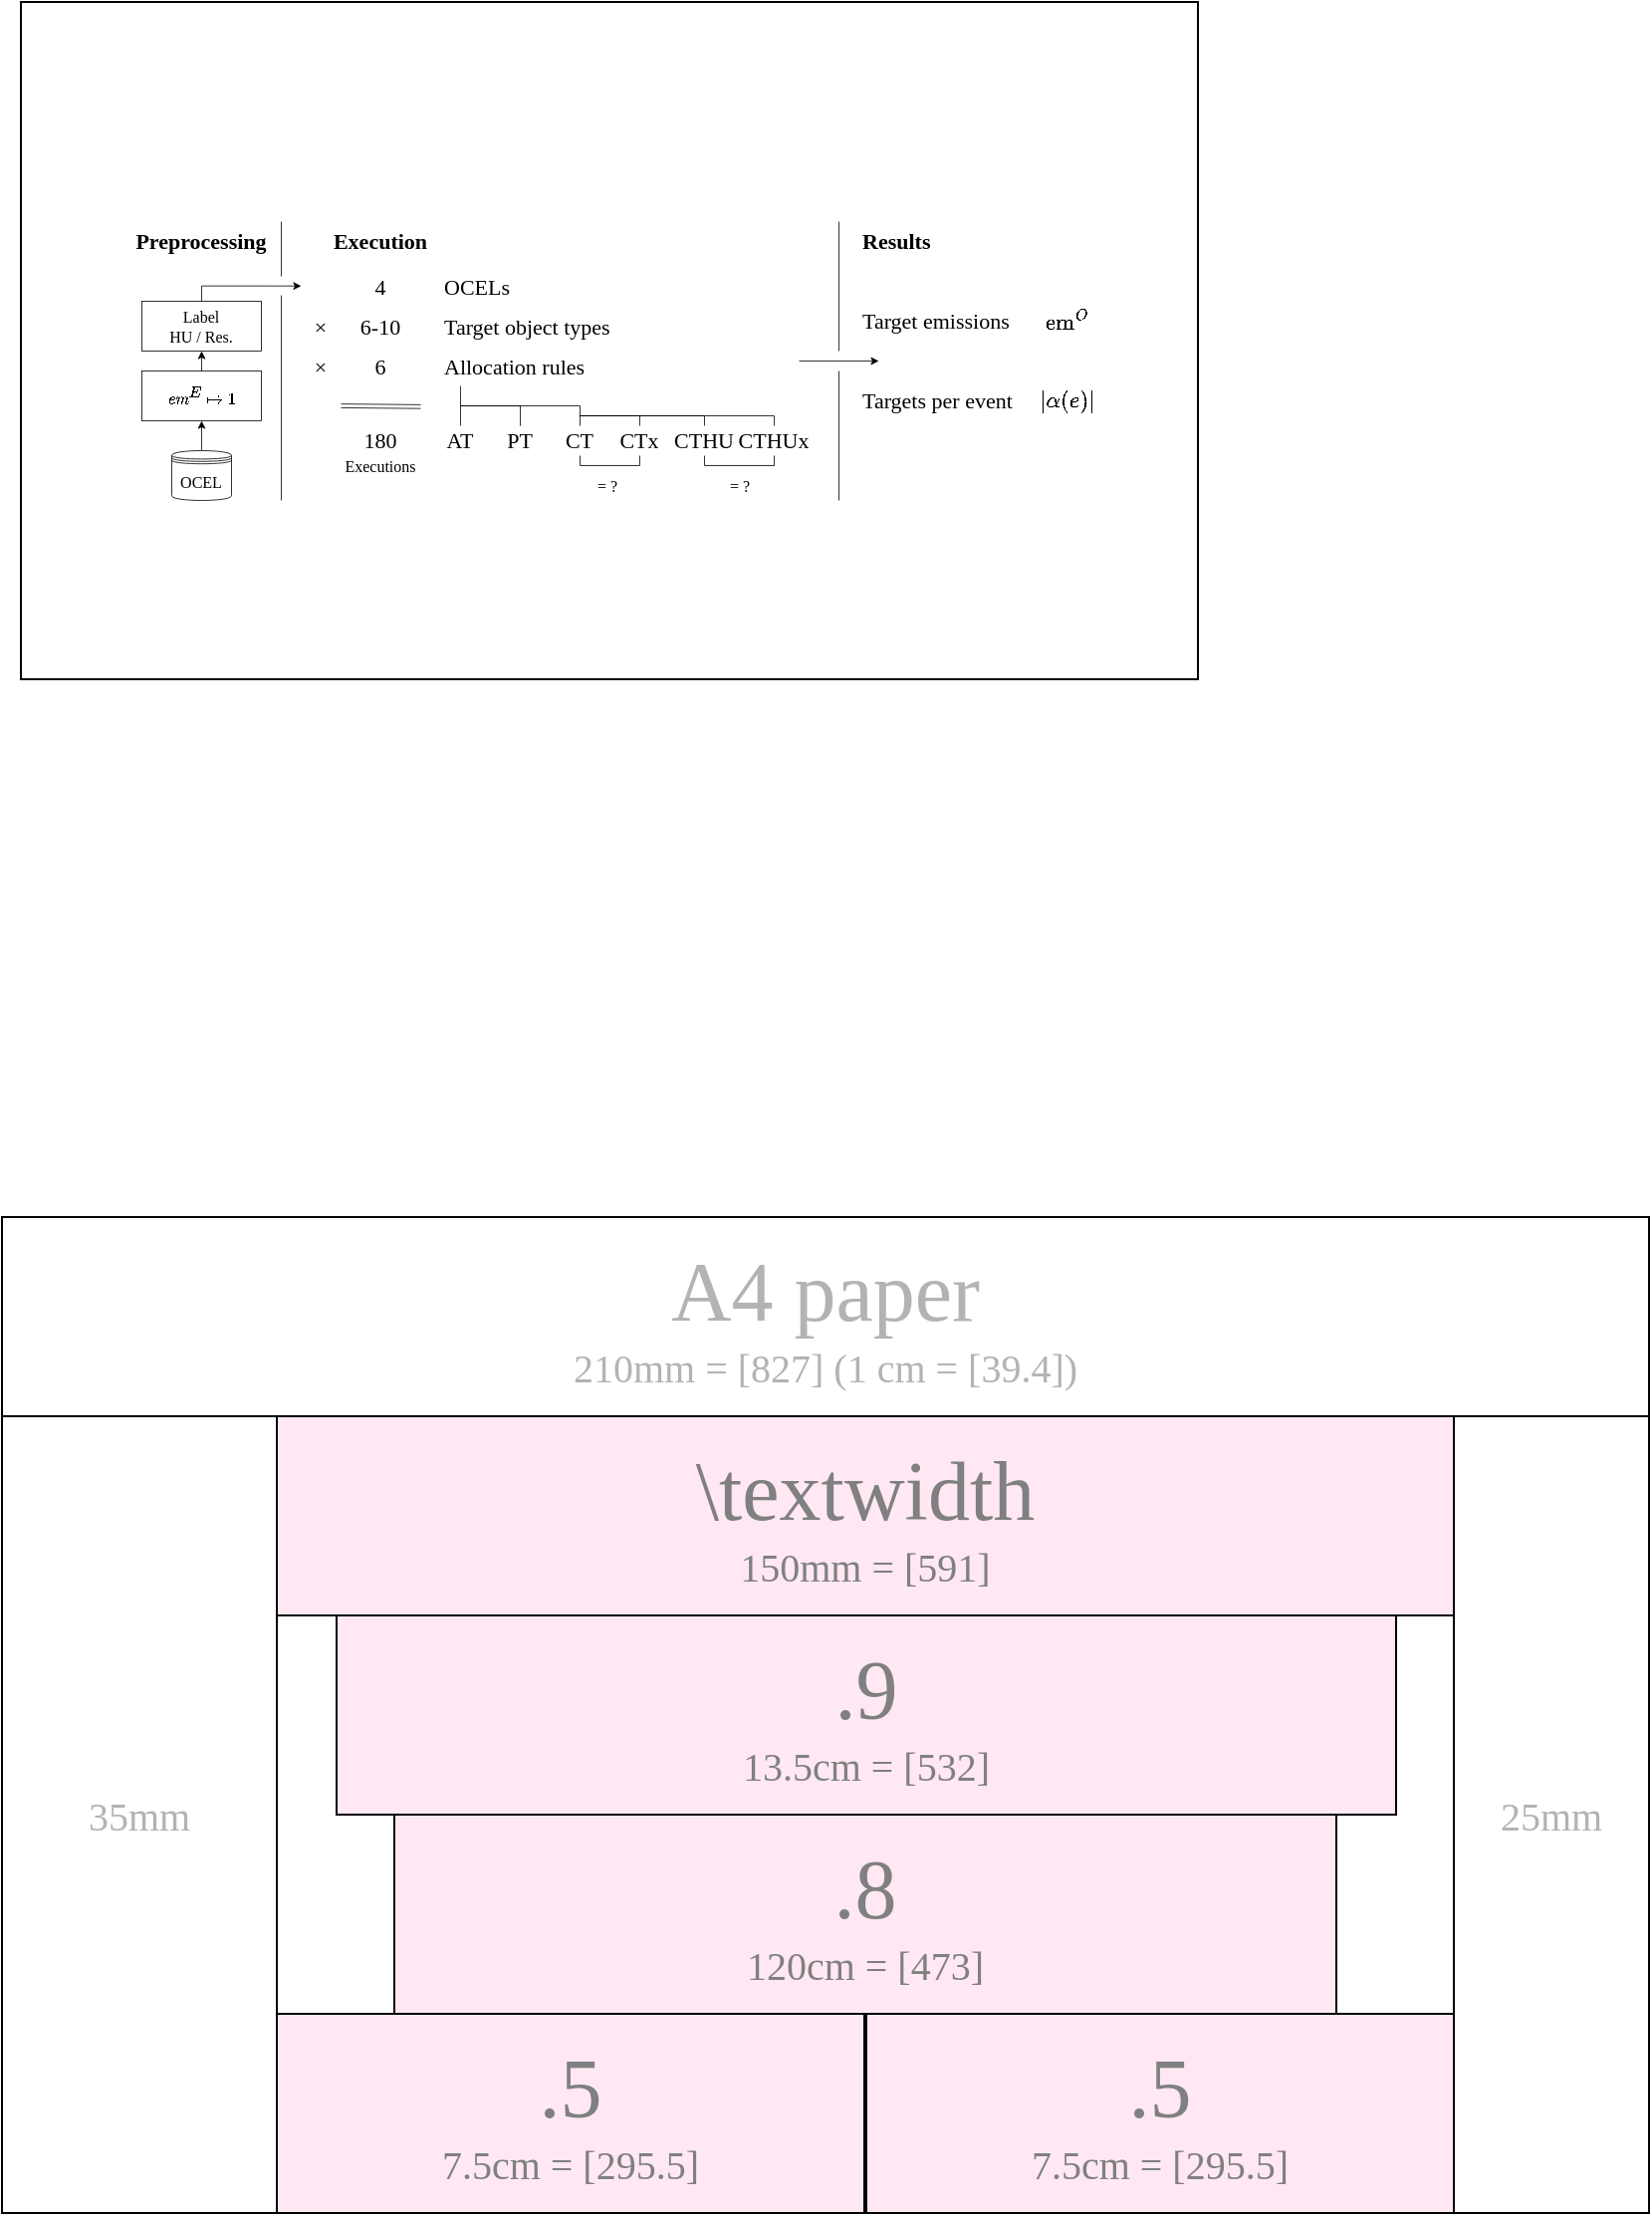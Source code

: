 <mxfile version="24.7.8">
  <diagram name="Seite-1" id="650CwRz7CKabE_aTuMtH">
    <mxGraphModel dx="866" dy="518" grid="1" gridSize="10" guides="1" tooltips="1" connect="1" arrows="1" fold="1" page="1" pageScale="1" pageWidth="1654" pageHeight="1169" math="1" shadow="0">
      <root>
        <mxCell id="0" />
        <mxCell id="1" parent="0" />
        <mxCell id="n9BCEB65bVCmLZ7K2Wx3-49" value="" style="rounded=0;whiteSpace=wrap;html=1;labelBackgroundColor=none;strokeColor=#000000;strokeWidth=1;fontFamily=CMU Sans Serif;fontSize=9;fillColor=none;fontColor=#808080;" vertex="1" parent="1">
          <mxGeometry x="9.5" y="40" width="591" height="340" as="geometry" />
        </mxCell>
        <mxCell id="n9BCEB65bVCmLZ7K2Wx3-50" value="" style="rounded=0;whiteSpace=wrap;html=1;labelBackgroundColor=none;strokeColor=none;strokeWidth=1;fontFamily=CMU Sans Serif;fontSize=9;fillColor=none;fontColor=#808080;" vertex="1" parent="1">
          <mxGeometry x="9.5" y="150" width="591" height="140" as="geometry" />
        </mxCell>
        <mxCell id="CWif-hMwtXFg0cYywx-X-9" value="Allocation rules" style="rounded=0;whiteSpace=wrap;html=1;align=left;strokeColor=none;fillColor=none;fontFamily=CMU Sans Serif;fontSize=11;" parent="1" vertex="1">
          <mxGeometry x="220" y="212.5" width="120" height="20" as="geometry" />
        </mxCell>
        <mxCell id="CWif-hMwtXFg0cYywx-X-2" value="4" style="rounded=0;whiteSpace=wrap;html=1;strokeColor=none;fillColor=none;fontFamily=CMU Sans Serif;fontSize=11;" parent="1" vertex="1">
          <mxGeometry x="170" y="172.5" width="40" height="20" as="geometry" />
        </mxCell>
        <mxCell id="CWif-hMwtXFg0cYywx-X-3" value="OCELs" style="rounded=0;whiteSpace=wrap;html=1;align=left;strokeColor=none;fillColor=none;fontFamily=CMU Sans Serif;fontSize=11;" parent="1" vertex="1">
          <mxGeometry x="220" y="172.5" width="120" height="20" as="geometry" />
        </mxCell>
        <mxCell id="CWif-hMwtXFg0cYywx-X-4" value="6-10" style="rounded=0;whiteSpace=wrap;html=1;strokeColor=none;fillColor=none;fontFamily=CMU Sans Serif;fontSize=11;" parent="1" vertex="1">
          <mxGeometry x="170" y="192.5" width="40" height="20" as="geometry" />
        </mxCell>
        <mxCell id="CWif-hMwtXFg0cYywx-X-5" value="Target object types" style="rounded=0;whiteSpace=wrap;html=1;align=left;strokeColor=none;fillColor=none;fontFamily=CMU Sans Serif;fontSize=11;" parent="1" vertex="1">
          <mxGeometry x="220" y="192.5" width="120" height="20" as="geometry" />
        </mxCell>
        <mxCell id="CWif-hMwtXFg0cYywx-X-8" value="6" style="rounded=0;whiteSpace=wrap;html=1;strokeColor=none;fillColor=none;fontFamily=CMU Sans Serif;fontSize=11;" parent="1" vertex="1">
          <mxGeometry x="170" y="212.5" width="40" height="20" as="geometry" />
        </mxCell>
        <mxCell id="2" value="×" style="rounded=0;whiteSpace=wrap;html=1;strokeColor=none;fontSize=11;fontFamily=CMU Sans Serif;" parent="1" vertex="1">
          <mxGeometry x="150" y="192.5" width="20" height="20" as="geometry" />
        </mxCell>
        <mxCell id="3" value="×" style="rounded=0;whiteSpace=wrap;html=1;strokeColor=none;fontSize=11;fontFamily=CMU Sans Serif;" parent="1" vertex="1">
          <mxGeometry x="150" y="212.5" width="20" height="20" as="geometry" />
        </mxCell>
        <mxCell id="4" value="180" style="rounded=0;whiteSpace=wrap;html=1;strokeColor=none;fillColor=none;fontFamily=CMU Sans Serif;fontSize=11;" parent="1" vertex="1">
          <mxGeometry x="170" y="252.5" width="40" height="15" as="geometry" />
        </mxCell>
        <mxCell id="5" value="" style="endArrow=none;html=1;fontSize=10;shape=link;width=1.905;fontFamily=CMU Sans Serif;strokeWidth=0.4;" parent="1" edge="1">
          <mxGeometry width="50" height="50" relative="1" as="geometry">
            <mxPoint x="170" y="242.5" as="sourcePoint" />
            <mxPoint x="210" y="242.9" as="targetPoint" />
          </mxGeometry>
        </mxCell>
        <mxCell id="6" value="Executions" style="rounded=0;whiteSpace=wrap;html=1;align=center;strokeColor=none;fillColor=none;fontSize=8;fontFamily=CMU Sans Serif;" parent="1" vertex="1">
          <mxGeometry x="160" y="267.5" width="60" height="10" as="geometry" />
        </mxCell>
        <mxCell id="7" value="AT" style="rounded=0;whiteSpace=wrap;html=1;align=center;fontSize=11;fillColor=none;strokeColor=none;fontFamily=CMU Sans Serif;" parent="1" vertex="1">
          <mxGeometry x="215" y="252.5" width="30" height="15" as="geometry" />
        </mxCell>
        <mxCell id="16" style="edgeStyle=orthogonalEdgeStyle;html=1;exitX=0.5;exitY=0;exitDx=0;exitDy=0;fontSize=10;endArrow=none;endFill=0;rounded=0;entryX=1;entryY=1;entryDx=0;entryDy=0;fontFamily=CMU Sans Serif;strokeWidth=0.4;" parent="1" source="8" target="19" edge="1">
          <mxGeometry relative="1" as="geometry">
            <mxPoint x="250" y="242.5" as="targetPoint" />
            <Array as="points">
              <mxPoint x="260" y="242.5" />
            </Array>
          </mxGeometry>
        </mxCell>
        <mxCell id="8" value="PT" style="rounded=0;whiteSpace=wrap;html=1;align=center;fontSize=11;fillColor=none;strokeColor=none;fontFamily=CMU Sans Serif;" parent="1" vertex="1">
          <mxGeometry x="245" y="252.5" width="30" height="15" as="geometry" />
        </mxCell>
        <mxCell id="36" value="&lt;div style=&quot;font-size: 8px;&quot;&gt;&amp;nbsp; = ?&lt;/div&gt;" style="edgeStyle=orthogonalEdgeStyle;rounded=0;html=1;exitX=0.5;exitY=1;exitDx=0;exitDy=0;entryX=0.5;entryY=1;entryDx=0;entryDy=0;fontSize=8;endArrow=none;endFill=0;align=left;verticalAlign=middle;labelPosition=center;verticalLabelPosition=top;horizontal=1;fontFamily=CMU Sans Serif;strokeWidth=0.4;" parent="1" source="10" target="11" edge="1">
          <mxGeometry x="-0.6" y="-10" relative="1" as="geometry">
            <mxPoint as="offset" />
            <Array as="points">
              <mxPoint x="290" y="272.5" />
              <mxPoint x="320" y="272.5" />
            </Array>
          </mxGeometry>
        </mxCell>
        <mxCell id="10" value="CT" style="rounded=0;whiteSpace=wrap;html=1;align=center;fontSize=11;fillColor=none;strokeColor=none;fontFamily=CMU Sans Serif;" parent="1" vertex="1">
          <mxGeometry x="275" y="252.5" width="30" height="15" as="geometry" />
        </mxCell>
        <mxCell id="26" style="edgeStyle=orthogonalEdgeStyle;rounded=0;html=1;exitX=0.5;exitY=0;exitDx=0;exitDy=0;entryX=0;entryY=1;entryDx=0;entryDy=0;fontSize=10;endArrow=none;endFill=0;fontFamily=CMU Sans Serif;strokeWidth=0.4;" parent="1" source="11" target="23" edge="1">
          <mxGeometry relative="1" as="geometry">
            <Array as="points">
              <mxPoint x="320" y="247.5" />
            </Array>
          </mxGeometry>
        </mxCell>
        <mxCell id="11" value="CTx" style="rounded=0;whiteSpace=wrap;html=1;align=center;fontSize=11;fillColor=none;strokeColor=none;fontFamily=CMU Sans Serif;" parent="1" vertex="1">
          <mxGeometry x="305" y="252.5" width="30" height="15" as="geometry" />
        </mxCell>
        <mxCell id="24" style="edgeStyle=orthogonalEdgeStyle;rounded=0;html=1;entryX=0;entryY=1;entryDx=0;entryDy=0;fontSize=10;endArrow=none;endFill=0;exitX=0.5;exitY=0;exitDx=0;exitDy=0;fontFamily=CMU Sans Serif;strokeWidth=0.4;" parent="1" source="12" target="23" edge="1">
          <mxGeometry relative="1" as="geometry">
            <Array as="points">
              <mxPoint x="353" y="247.5" />
            </Array>
          </mxGeometry>
        </mxCell>
        <mxCell id="37" value="= ?" style="edgeStyle=orthogonalEdgeStyle;rounded=0;html=1;exitX=0.5;exitY=1;exitDx=0;exitDy=0;entryX=0.5;entryY=1;entryDx=0;entryDy=0;fontSize=8;endArrow=none;endFill=0;verticalAlign=middle;align=center;fontFamily=CMU Sans Serif;strokeWidth=0.4;" parent="1" source="12" target="21" edge="1">
          <mxGeometry y="-10" relative="1" as="geometry">
            <mxPoint as="offset" />
            <Array as="points">
              <mxPoint x="352" y="272.5" />
              <mxPoint x="388" y="272.5" />
            </Array>
          </mxGeometry>
        </mxCell>
        <mxCell id="12" value="&lt;font style=&quot;font-size: 11px;&quot;&gt;CTHU&lt;/font&gt;" style="rounded=0;whiteSpace=wrap;html=1;align=center;fontSize=11;fillColor=none;strokeColor=none;fontFamily=CMU Sans Serif;" parent="1" vertex="1">
          <mxGeometry x="335" y="252.5" width="35" height="15" as="geometry" />
        </mxCell>
        <mxCell id="14" value="" style="rounded=0;whiteSpace=wrap;html=1;align=center;fontSize=10;strokeColor=none;fillColor=none;fontFamily=CMU Sans Serif;" parent="1" vertex="1">
          <mxGeometry x="215" y="217.5" width="30" height="20" as="geometry" />
        </mxCell>
        <mxCell id="18" value="" style="edgeStyle=none;html=1;exitX=0.5;exitY=0;exitDx=0;exitDy=0;entryX=0.5;entryY=1;entryDx=0;entryDy=0;fontSize=10;endArrow=none;endFill=0;fontFamily=CMU Sans Serif;strokeWidth=0.4;" parent="1" source="7" target="17" edge="1">
          <mxGeometry relative="1" as="geometry">
            <mxPoint x="230" y="252.5" as="sourcePoint" />
            <mxPoint x="230" y="237.5" as="targetPoint" />
          </mxGeometry>
        </mxCell>
        <mxCell id="17" value="" style="rounded=0;whiteSpace=wrap;html=1;align=center;fontSize=10;strokeColor=none;fillColor=none;fontFamily=CMU Sans Serif;" parent="1" vertex="1">
          <mxGeometry x="215" y="217.5" width="30" height="15" as="geometry" />
        </mxCell>
        <mxCell id="19" value="" style="rounded=0;whiteSpace=wrap;html=1;align=center;fontSize=10;strokeColor=none;fillColor=none;fontFamily=CMU Sans Serif;strokeWidth=0.4;" parent="1" vertex="1">
          <mxGeometry x="200" y="222.5" width="30" height="20" as="geometry" />
        </mxCell>
        <mxCell id="20" style="edgeStyle=orthogonalEdgeStyle;html=1;exitX=0.5;exitY=0;exitDx=0;exitDy=0;fontSize=10;endArrow=none;endFill=0;rounded=0;entryX=1;entryY=1;entryDx=0;entryDy=0;fontFamily=CMU Sans Serif;strokeWidth=0.4;" parent="1" source="10" target="19" edge="1">
          <mxGeometry relative="1" as="geometry">
            <mxPoint x="240" y="252.5" as="targetPoint" />
            <mxPoint x="270" y="262.5" as="sourcePoint" />
            <Array as="points">
              <mxPoint x="290" y="242.5" />
            </Array>
          </mxGeometry>
        </mxCell>
        <mxCell id="27" style="edgeStyle=orthogonalEdgeStyle;rounded=0;html=1;entryX=0;entryY=1;entryDx=0;entryDy=0;fontSize=10;endArrow=none;endFill=0;fontFamily=CMU Sans Serif;strokeWidth=0.4;" parent="1" source="21" target="23" edge="1">
          <mxGeometry relative="1" as="geometry">
            <Array as="points">
              <mxPoint x="388" y="247.5" />
            </Array>
          </mxGeometry>
        </mxCell>
        <mxCell id="21" value="&lt;font style=&quot;font-size: 11px;&quot;&gt;CTHUx&lt;/font&gt;" style="rounded=0;whiteSpace=wrap;html=1;align=center;fontSize=11;fillColor=none;strokeColor=none;fontFamily=CMU Sans Serif;" parent="1" vertex="1">
          <mxGeometry x="370" y="252.5" width="35" height="15" as="geometry" />
        </mxCell>
        <mxCell id="23" value="" style="rounded=0;whiteSpace=wrap;html=1;align=center;fontSize=10;strokeColor=none;fillColor=none;fontFamily=CMU Sans Serif;strokeWidth=0.4;" parent="1" vertex="1">
          <mxGeometry x="290" y="227.5" width="30" height="20" as="geometry" />
        </mxCell>
        <mxCell id="28" value="" style="endArrow=none;html=1;rounded=0;fontSize=10;fontFamily=CMU Sans Serif;strokeWidth=0.4;curved=0;targetPerimeterSpacing=8;endSize=5;" parent="1" edge="1">
          <mxGeometry width="50" height="50" relative="1" as="geometry">
            <mxPoint x="420" y="215" as="sourcePoint" />
            <mxPoint x="420" y="150" as="targetPoint" />
          </mxGeometry>
        </mxCell>
        <mxCell id="29" value="Target emissions" style="rounded=0;whiteSpace=wrap;html=1;align=left;strokeColor=none;fillColor=none;fontFamily=CMU Sans Serif;fontSize=11;" parent="1" vertex="1">
          <mxGeometry x="430" y="190" width="120" height="20" as="geometry" />
        </mxCell>
        <mxCell id="30" value="Targets per event" style="rounded=0;whiteSpace=wrap;html=1;align=left;strokeColor=none;fillColor=none;fontFamily=CMU Sans Serif;fontSize=11;" parent="1" vertex="1">
          <mxGeometry x="430" y="230" width="120" height="20" as="geometry" />
        </mxCell>
        <mxCell id="32" value="$$\mathrm{em}^O$$" style="rounded=0;whiteSpace=wrap;html=1;align=center;strokeColor=none;fillColor=none;fontSize=11;fontFamily=CMU Sans Serif;" parent="1" vertex="1">
          <mxGeometry x="520" y="190" width="30" height="20" as="geometry" />
        </mxCell>
        <mxCell id="33" value="$$|\alpha(e)|$$" style="rounded=0;whiteSpace=wrap;html=1;align=center;strokeColor=none;fillColor=none;fontSize=11;fontFamily=CMU Sans Serif;" parent="1" vertex="1">
          <mxGeometry x="520" y="230" width="30" height="20" as="geometry" />
        </mxCell>
        <mxCell id="40" value="" style="endArrow=classic;html=1;rounded=0;fontSize=10;fontFamily=CMU Sans Serif;strokeWidth=0.4;curved=0;targetPerimeterSpacing=8;endSize=3;" parent="1" edge="1">
          <mxGeometry width="50" height="50" relative="1" as="geometry">
            <mxPoint x="400" y="220" as="sourcePoint" />
            <mxPoint x="440" y="220" as="targetPoint" />
          </mxGeometry>
        </mxCell>
        <mxCell id="41" value="" style="endArrow=none;html=1;rounded=0;fontSize=10;fontFamily=CMU Sans Serif;strokeWidth=0.4;curved=0;targetPerimeterSpacing=8;endSize=5;" parent="1" edge="1">
          <mxGeometry width="50" height="50" relative="1" as="geometry">
            <mxPoint x="420" y="290" as="sourcePoint" />
            <mxPoint x="420" y="225" as="targetPoint" />
          </mxGeometry>
        </mxCell>
        <mxCell id="n9BCEB65bVCmLZ7K2Wx3-41" value="&lt;font style=&quot;font-size: 20px;&quot;&gt;&lt;span style=&quot;font-size: 42px;&quot;&gt;A4 paper&lt;/span&gt;&lt;br&gt;&lt;font style=&quot;font-size: 20px;&quot;&gt;210mm = [827]&amp;nbsp;&lt;/font&gt;(1 cm = [39.4])&lt;br&gt;&lt;/font&gt;" style="rounded=0;whiteSpace=wrap;html=1;labelBackgroundColor=none;strokeColor=#000000;strokeWidth=1;fontFamily=CMU Sans Serif;fontSize=9;fillColor=none;fontColor=#B3B3B3;" vertex="1" parent="1">
          <mxGeometry y="650" width="827" height="100" as="geometry" />
        </mxCell>
        <mxCell id="n9BCEB65bVCmLZ7K2Wx3-42" value="&lt;span style=&quot;font-size: 42px;&quot;&gt;\textwidth&lt;/span&gt;&lt;br&gt;&lt;font style=&quot;font-size: 20px;&quot;&gt;150mm = [591]&lt;/font&gt;" style="rounded=0;whiteSpace=wrap;html=1;labelBackgroundColor=none;strokeColor=#000000;strokeWidth=1;fontFamily=CMU Sans Serif;fontSize=9;fillColor=#FFE8F3;fontColor=#808080;" vertex="1" parent="1">
          <mxGeometry x="138" y="750" width="591" height="100" as="geometry" />
        </mxCell>
        <mxCell id="n9BCEB65bVCmLZ7K2Wx3-43" value="&lt;font style=&quot;font-size: 20px;&quot;&gt;25mm&lt;/font&gt;" style="rounded=0;whiteSpace=wrap;html=1;labelBackgroundColor=none;strokeColor=#000000;strokeWidth=1;fontFamily=CMU Sans Serif;fontSize=9;fillColor=none;fontColor=#B3B3B3;" vertex="1" parent="1">
          <mxGeometry x="729" y="750" width="98" height="400" as="geometry" />
        </mxCell>
        <mxCell id="n9BCEB65bVCmLZ7K2Wx3-44" value="&lt;font style=&quot;font-size: 20px;&quot;&gt;35mm&lt;/font&gt;" style="rounded=0;whiteSpace=wrap;html=1;labelBackgroundColor=none;strokeColor=#000000;strokeWidth=1;fontFamily=CMU Sans Serif;fontSize=9;fillColor=none;fontColor=#B3B3B3;" vertex="1" parent="1">
          <mxGeometry y="750" width="138" height="400" as="geometry" />
        </mxCell>
        <mxCell id="n9BCEB65bVCmLZ7K2Wx3-45" value="&lt;span style=&quot;font-size: 42px;&quot;&gt;.5&lt;/span&gt;&lt;br&gt;&lt;font style=&quot;font-size: 20px;&quot;&gt;7.5cm = [295.5]&lt;/font&gt;" style="rounded=0;whiteSpace=wrap;html=1;labelBackgroundColor=none;strokeColor=#000000;strokeWidth=1;fontFamily=CMU Sans Serif;fontSize=9;fillColor=#FFE8F3;fontColor=#808080;" vertex="1" parent="1">
          <mxGeometry x="138" y="1050" width="295" height="100" as="geometry" />
        </mxCell>
        <mxCell id="n9BCEB65bVCmLZ7K2Wx3-46" value="&lt;span style=&quot;font-size: 42px;&quot;&gt;.5&lt;/span&gt;&lt;br&gt;&lt;font style=&quot;font-size: 20px;&quot;&gt;7.5cm = [295.5]&lt;/font&gt;" style="rounded=0;whiteSpace=wrap;html=1;labelBackgroundColor=none;strokeColor=#000000;strokeWidth=1;fontFamily=CMU Sans Serif;fontSize=9;fillColor=#FFE8F3;fontColor=#808080;" vertex="1" parent="1">
          <mxGeometry x="434" y="1050" width="295" height="100" as="geometry" />
        </mxCell>
        <mxCell id="n9BCEB65bVCmLZ7K2Wx3-47" value="&lt;span style=&quot;font-size: 42px;&quot;&gt;.9&lt;/span&gt;&lt;br&gt;&lt;font style=&quot;font-size: 20px;&quot;&gt;13.5cm = [532]&lt;/font&gt;" style="rounded=0;whiteSpace=wrap;html=1;labelBackgroundColor=none;strokeColor=#000000;strokeWidth=1;fontFamily=CMU Sans Serif;fontSize=9;fillColor=#FFE8F3;fontColor=#808080;" vertex="1" parent="1">
          <mxGeometry x="168" y="850" width="532" height="100" as="geometry" />
        </mxCell>
        <mxCell id="n9BCEB65bVCmLZ7K2Wx3-48" value="&lt;span style=&quot;font-size: 42px;&quot;&gt;.8&lt;/span&gt;&lt;br&gt;&lt;font style=&quot;font-size: 20px;&quot;&gt;120cm = [473]&lt;/font&gt;" style="rounded=0;whiteSpace=wrap;html=1;labelBackgroundColor=none;strokeColor=#000000;strokeWidth=1;fontFamily=CMU Sans Serif;fontSize=9;fillColor=#FFE8F3;fontColor=#808080;" vertex="1" parent="1">
          <mxGeometry x="197" y="950" width="473" height="100" as="geometry" />
        </mxCell>
        <mxCell id="n9BCEB65bVCmLZ7K2Wx3-63" value="" style="edgeStyle=orthogonalEdgeStyle;rounded=0;orthogonalLoop=1;jettySize=auto;html=1;strokeWidth=0.4;endSize=3;entryX=0.5;entryY=1;entryDx=0;entryDy=0;" edge="1" parent="1" source="n9BCEB65bVCmLZ7K2Wx3-51" target="n9BCEB65bVCmLZ7K2Wx3-64">
          <mxGeometry relative="1" as="geometry">
            <Array as="points">
              <mxPoint x="100" y="252.5" />
              <mxPoint x="100" y="252.5" />
            </Array>
          </mxGeometry>
        </mxCell>
        <mxCell id="n9BCEB65bVCmLZ7K2Wx3-51" value="&lt;font style=&quot;font-size: 8px;&quot;&gt;OCEL&lt;/font&gt;" style="shape=datastore;whiteSpace=wrap;html=1;fontFamily=CMU Sans Serif;strokeWidth=0.4;fontSize=8;" vertex="1" parent="1">
          <mxGeometry x="85" y="265" width="30" height="25" as="geometry" />
        </mxCell>
        <mxCell id="n9BCEB65bVCmLZ7K2Wx3-56" value="" style="endArrow=none;html=1;rounded=0;fontSize=10;fontFamily=CMU Sans Serif;strokeWidth=0.4;curved=0;targetPerimeterSpacing=8;endSize=5;entryX=0.237;entryY=0.125;entryDx=0;entryDy=0;entryPerimeter=0;" edge="1" parent="1">
          <mxGeometry width="50" height="50" relative="1" as="geometry">
            <mxPoint x="140" y="290" as="sourcePoint" />
            <mxPoint x="140" y="187" as="targetPoint" />
          </mxGeometry>
        </mxCell>
        <mxCell id="n9BCEB65bVCmLZ7K2Wx3-57" value="" style="endArrow=classic;html=1;rounded=0;fontSize=10;fontFamily=CMU Sans Serif;strokeWidth=0.4;targetPerimeterSpacing=8;endSize=3;exitX=0.5;exitY=0;exitDx=0;exitDy=0;edgeStyle=orthogonalEdgeStyle;" edge="1" parent="1" source="n9BCEB65bVCmLZ7K2Wx3-60">
          <mxGeometry width="50" height="50" relative="1" as="geometry">
            <mxPoint x="110" y="182.33" as="sourcePoint" />
            <mxPoint x="150" y="182.33" as="targetPoint" />
            <Array as="points">
              <mxPoint x="100" y="182" />
            </Array>
          </mxGeometry>
        </mxCell>
        <mxCell id="n9BCEB65bVCmLZ7K2Wx3-60" value="Label&lt;div style=&quot;font-size: 8px;&quot;&gt;HU / Res.&lt;/div&gt;" style="rounded=0;whiteSpace=wrap;html=1;fontSize=8;fontFamily=CMU Sans Serif;strokeWidth=0.4;" vertex="1" parent="1">
          <mxGeometry x="70" y="190" width="60" height="25" as="geometry" />
        </mxCell>
        <mxCell id="n9BCEB65bVCmLZ7K2Wx3-64" value="$$\mathit{em}^E \mapsto 1$$" style="rounded=0;whiteSpace=wrap;html=1;fontSize=8;fontFamily=CMU Sans Serif;strokeWidth=0.4;" vertex="1" parent="1">
          <mxGeometry x="70" y="225" width="60" height="25" as="geometry" />
        </mxCell>
        <mxCell id="n9BCEB65bVCmLZ7K2Wx3-65" value="" style="edgeStyle=orthogonalEdgeStyle;rounded=0;orthogonalLoop=1;jettySize=auto;html=1;strokeWidth=0.4;endSize=3;entryX=0.5;entryY=1;entryDx=0;entryDy=0;exitX=0.5;exitY=0;exitDx=0;exitDy=0;" edge="1" parent="1" source="n9BCEB65bVCmLZ7K2Wx3-64" target="n9BCEB65bVCmLZ7K2Wx3-60">
          <mxGeometry relative="1" as="geometry">
            <mxPoint x="110" y="272.5" as="sourcePoint" />
            <mxPoint x="110" y="262.5" as="targetPoint" />
          </mxGeometry>
        </mxCell>
        <mxCell id="n9BCEB65bVCmLZ7K2Wx3-66" value="Preprocessing" style="rounded=0;whiteSpace=wrap;html=1;align=center;strokeColor=none;fillColor=none;fontFamily=CMU Sans Serif;fontSize=11;fontStyle=1" vertex="1" parent="1">
          <mxGeometry x="60" y="150" width="80" height="20" as="geometry" />
        </mxCell>
        <mxCell id="n9BCEB65bVCmLZ7K2Wx3-67" value="" style="endArrow=none;html=1;rounded=0;fontSize=10;fontFamily=CMU Sans Serif;strokeWidth=0.4;curved=0;targetPerimeterSpacing=8;endSize=5;" edge="1" parent="1">
          <mxGeometry width="50" height="50" relative="1" as="geometry">
            <mxPoint x="140" y="177.5" as="sourcePoint" />
            <mxPoint x="140" y="150" as="targetPoint" />
          </mxGeometry>
        </mxCell>
        <mxCell id="n9BCEB65bVCmLZ7K2Wx3-68" value="Execution" style="rounded=0;whiteSpace=wrap;html=1;align=center;strokeColor=none;fillColor=none;fontFamily=CMU Sans Serif;fontSize=11;fontStyle=1" vertex="1" parent="1">
          <mxGeometry x="150" y="150" width="80" height="20" as="geometry" />
        </mxCell>
        <mxCell id="n9BCEB65bVCmLZ7K2Wx3-69" value="Results" style="rounded=0;whiteSpace=wrap;html=1;align=left;strokeColor=none;fillColor=none;fontFamily=CMU Sans Serif;fontSize=11;fontStyle=1" vertex="1" parent="1">
          <mxGeometry x="430" y="150" width="80" height="20" as="geometry" />
        </mxCell>
      </root>
    </mxGraphModel>
  </diagram>
</mxfile>
